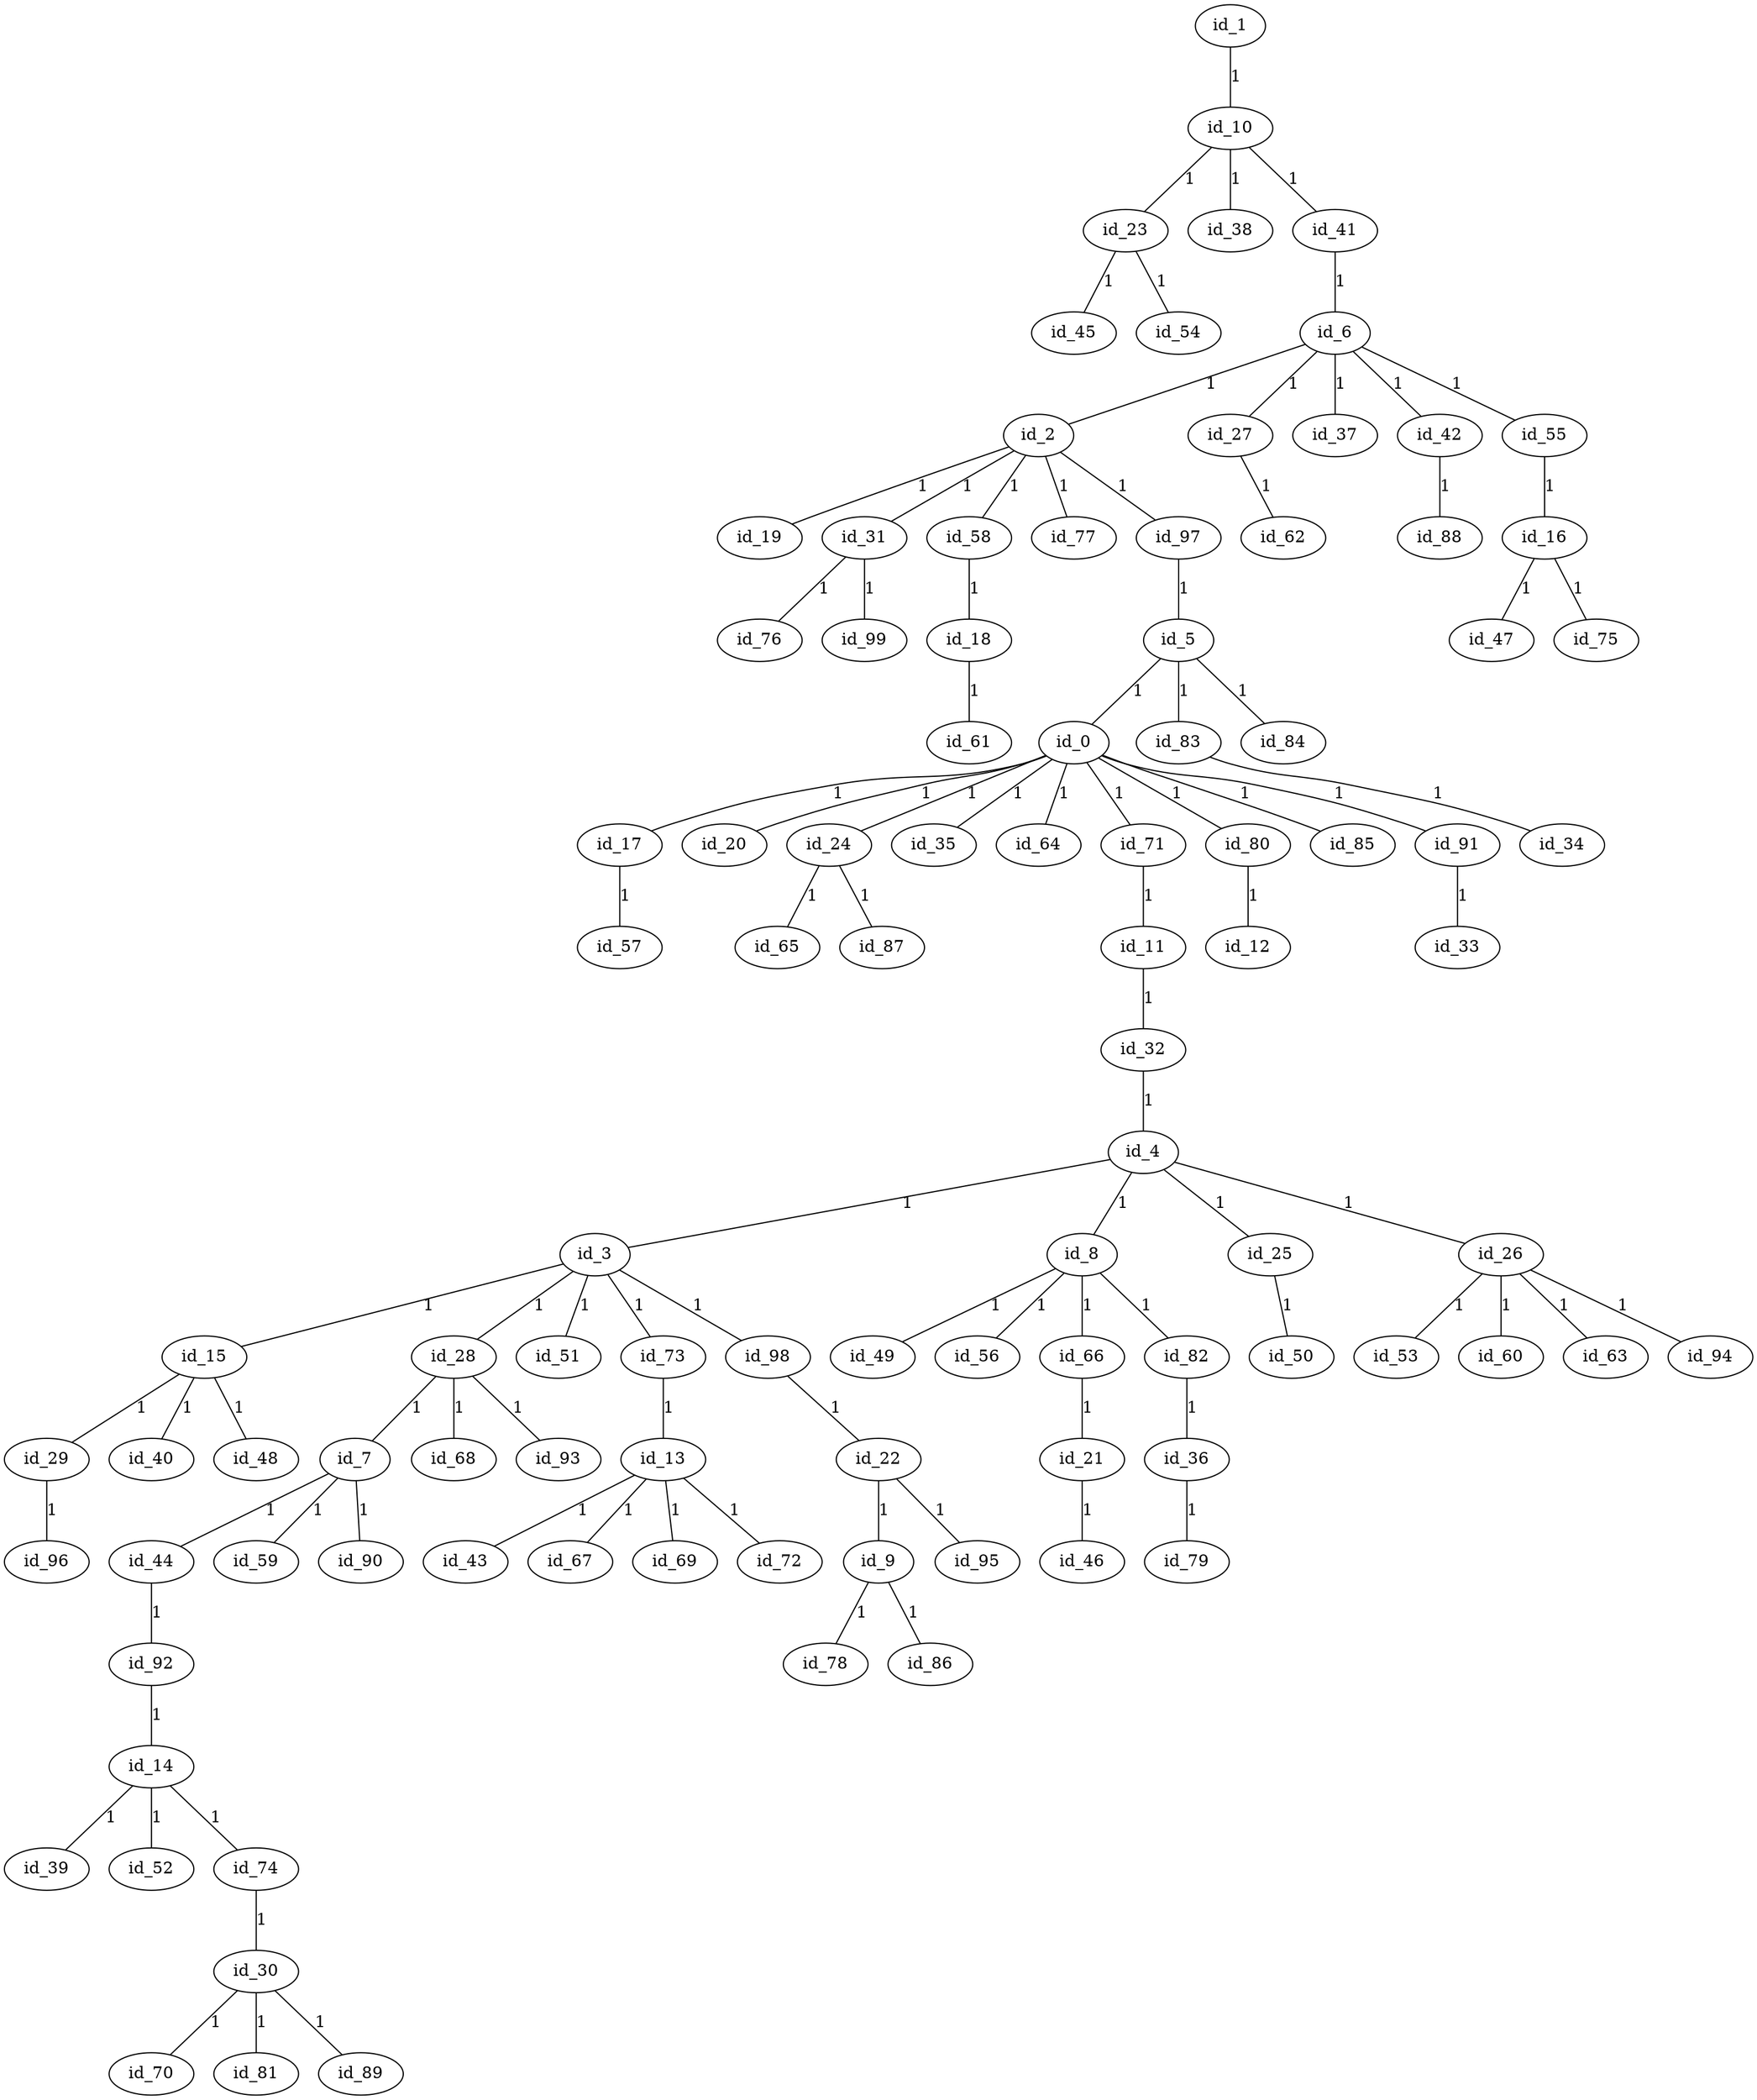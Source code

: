 graph GR{
id_0;
id_1;
id_2;
id_3;
id_4;
id_5;
id_6;
id_7;
id_8;
id_9;
id_10;
id_11;
id_12;
id_13;
id_14;
id_15;
id_16;
id_17;
id_18;
id_19;
id_20;
id_21;
id_22;
id_23;
id_24;
id_25;
id_26;
id_27;
id_28;
id_29;
id_30;
id_31;
id_32;
id_33;
id_34;
id_35;
id_36;
id_37;
id_38;
id_39;
id_40;
id_41;
id_42;
id_43;
id_44;
id_45;
id_46;
id_47;
id_48;
id_49;
id_50;
id_51;
id_52;
id_53;
id_54;
id_55;
id_56;
id_57;
id_58;
id_59;
id_60;
id_61;
id_62;
id_63;
id_64;
id_65;
id_66;
id_67;
id_68;
id_69;
id_70;
id_71;
id_72;
id_73;
id_74;
id_75;
id_76;
id_77;
id_78;
id_79;
id_80;
id_81;
id_82;
id_83;
id_84;
id_85;
id_86;
id_87;
id_88;
id_89;
id_90;
id_91;
id_92;
id_93;
id_94;
id_95;
id_96;
id_97;
id_98;
id_99;
id_1--id_10[label=1];
id_10--id_38[label=1];
id_10--id_23[label=1];
id_23--id_45[label=1];
id_23--id_54[label=1];
id_10--id_41[label=1];
id_41--id_6[label=1];
id_6--id_37[label=1];
id_6--id_2[label=1];
id_2--id_97[label=1];
id_97--id_5[label=1];
id_5--id_84[label=1];
id_5--id_0[label=1];
id_0--id_24[label=1];
id_24--id_87[label=1];
id_24--id_65[label=1];
id_0--id_71[label=1];
id_71--id_11[label=1];
id_11--id_32[label=1];
id_32--id_4[label=1];
id_4--id_3[label=1];
id_3--id_98[label=1];
id_98--id_22[label=1];
id_22--id_9[label=1];
id_9--id_86[label=1];
id_9--id_78[label=1];
id_22--id_95[label=1];
id_3--id_28[label=1];
id_28--id_93[label=1];
id_28--id_68[label=1];
id_28--id_7[label=1];
id_7--id_44[label=1];
id_44--id_92[label=1];
id_92--id_14[label=1];
id_14--id_74[label=1];
id_74--id_30[label=1];
id_30--id_81[label=1];
id_30--id_89[label=1];
id_30--id_70[label=1];
id_14--id_52[label=1];
id_14--id_39[label=1];
id_7--id_59[label=1];
id_7--id_90[label=1];
id_3--id_15[label=1];
id_15--id_48[label=1];
id_15--id_40[label=1];
id_15--id_29[label=1];
id_29--id_96[label=1];
id_3--id_73[label=1];
id_73--id_13[label=1];
id_13--id_72[label=1];
id_13--id_67[label=1];
id_13--id_69[label=1];
id_13--id_43[label=1];
id_3--id_51[label=1];
id_4--id_26[label=1];
id_26--id_53[label=1];
id_26--id_60[label=1];
id_26--id_94[label=1];
id_26--id_63[label=1];
id_4--id_8[label=1];
id_8--id_56[label=1];
id_8--id_66[label=1];
id_66--id_21[label=1];
id_21--id_46[label=1];
id_8--id_49[label=1];
id_8--id_82[label=1];
id_82--id_36[label=1];
id_36--id_79[label=1];
id_4--id_25[label=1];
id_25--id_50[label=1];
id_0--id_80[label=1];
id_80--id_12[label=1];
id_0--id_17[label=1];
id_17--id_57[label=1];
id_0--id_64[label=1];
id_0--id_91[label=1];
id_91--id_33[label=1];
id_0--id_85[label=1];
id_0--id_35[label=1];
id_0--id_20[label=1];
id_5--id_83[label=1];
id_83--id_34[label=1];
id_2--id_77[label=1];
id_2--id_58[label=1];
id_58--id_18[label=1];
id_18--id_61[label=1];
id_2--id_31[label=1];
id_31--id_76[label=1];
id_31--id_99[label=1];
id_2--id_19[label=1];
id_6--id_55[label=1];
id_55--id_16[label=1];
id_16--id_47[label=1];
id_16--id_75[label=1];
id_6--id_42[label=1];
id_42--id_88[label=1];
id_6--id_27[label=1];
id_27--id_62[label=1];
}